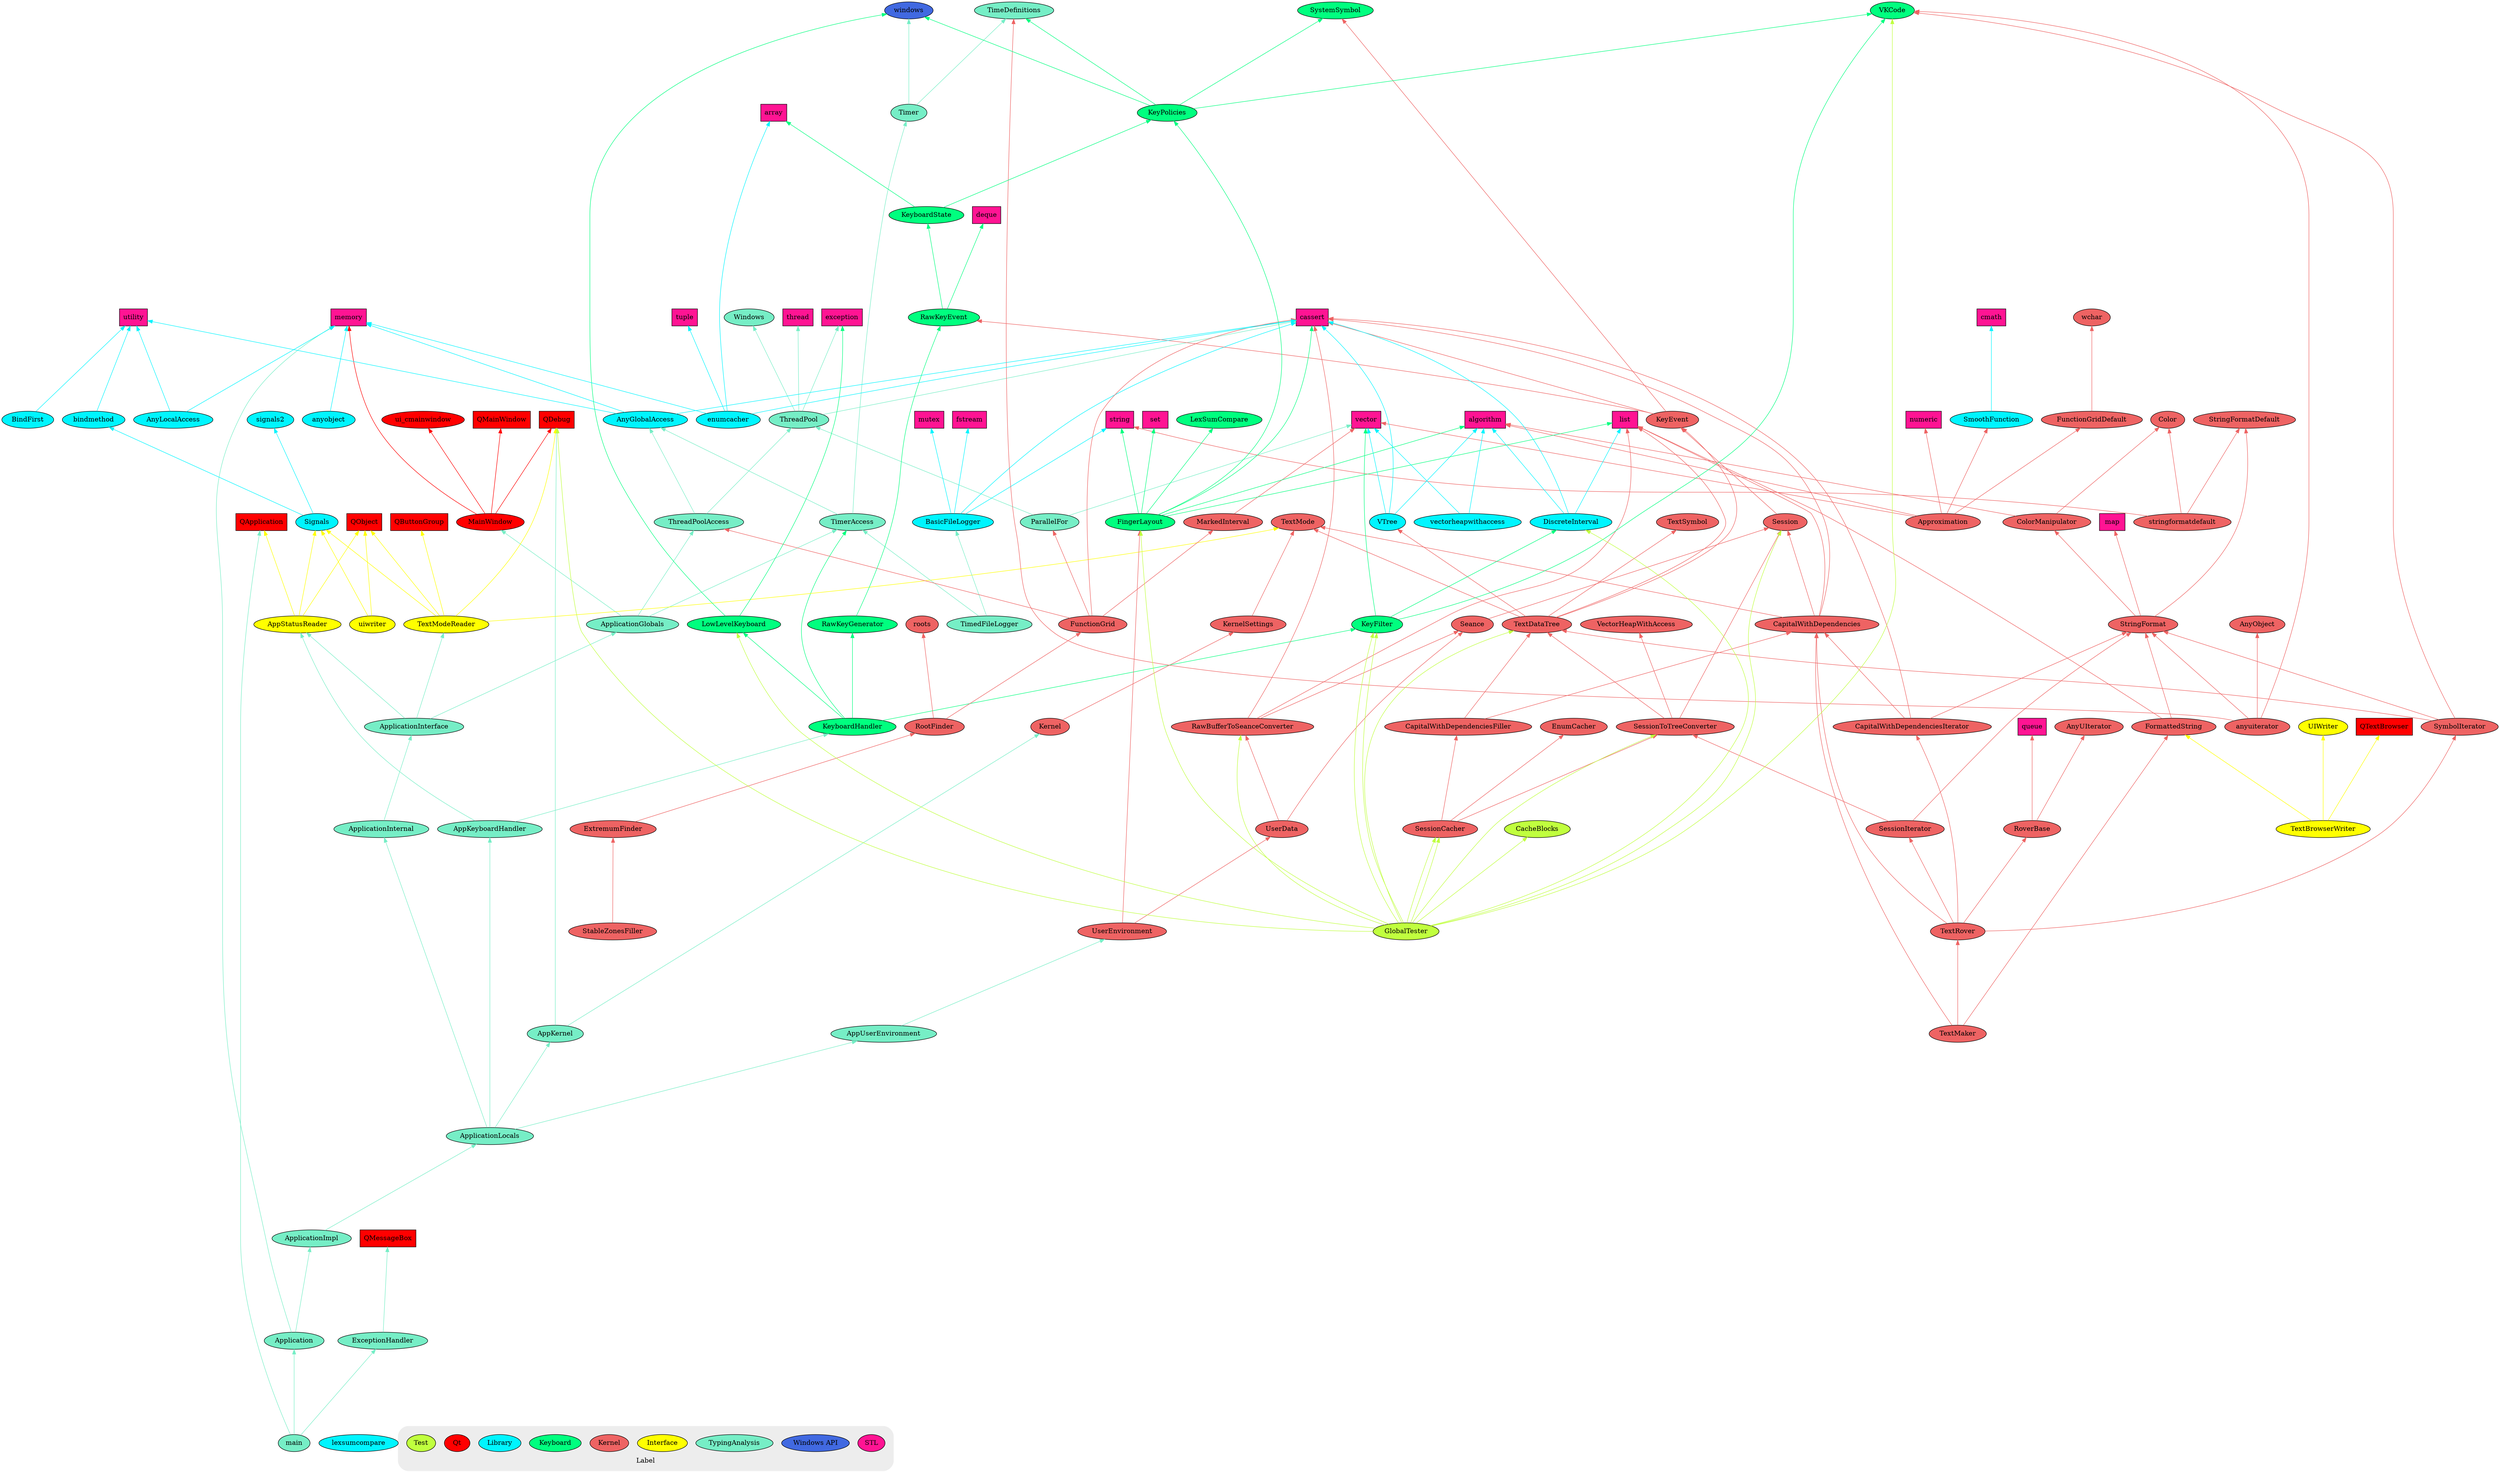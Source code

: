 digraph G {
	graph [rankdir=BT ranksep="2.5 equally"]
	AppKernel [fillcolor=aquamarine2 shape=ellipse style=filled]
	QDebug [fillcolor=red shape=polygon style=filled]
	AppKernel -> QDebug [color=aquamarine2]
	AppKernel [fillcolor=aquamarine2 shape=ellipse style=filled]
	AppKernel -> Kernel [color=aquamarine2]
	AppKeyboardHandler [fillcolor=aquamarine2 shape=ellipse style=filled]
	AppKeyboardHandler [fillcolor=aquamarine2 shape=ellipse style=filled]
	AppKeyboardHandler -> KeyboardHandler [color=aquamarine2]
	AppKeyboardHandler -> AppStatusReader [color=aquamarine2]
	Application [fillcolor=aquamarine2 shape=ellipse style=filled]
	Application -> ApplicationImpl [color=aquamarine2]
	Application [fillcolor=aquamarine2 shape=ellipse style=filled]
	memory [fillcolor=deeppink1 shape=polygon style=filled]
	Application -> memory [color=aquamarine2]
	ApplicationGlobals [fillcolor=aquamarine2 shape=ellipse style=filled]
	ApplicationGlobals [fillcolor=aquamarine2 shape=ellipse style=filled]
	ApplicationGlobals -> MainWindow [color=aquamarine2]
	ApplicationGlobals -> TimerAccess [color=aquamarine2]
	ApplicationGlobals -> ThreadPoolAccess [color=aquamarine2]
	ApplicationImpl [fillcolor=aquamarine2 shape=ellipse style=filled]
	ApplicationImpl [fillcolor=aquamarine2 shape=ellipse style=filled]
	ApplicationImpl -> ApplicationLocals [color=aquamarine2]
	ApplicationInterface [fillcolor=aquamarine2 shape=ellipse style=filled]
	ApplicationInterface [fillcolor=aquamarine2 shape=ellipse style=filled]
	ApplicationInterface -> ApplicationGlobals [color=aquamarine2]
	ApplicationInterface -> AppStatusReader [color=aquamarine2]
	ApplicationInterface -> TextModeReader [color=aquamarine2]
	ApplicationInternal [fillcolor=aquamarine2 shape=ellipse style=filled]
	ApplicationInternal [fillcolor=aquamarine2 shape=ellipse style=filled]
	ApplicationInternal -> ApplicationInterface [color=aquamarine2]
	ApplicationLocals [fillcolor=aquamarine2 shape=ellipse style=filled]
	ApplicationLocals [fillcolor=aquamarine2 shape=ellipse style=filled]
	ApplicationLocals -> ApplicationInternal [color=aquamarine2]
	ApplicationLocals -> AppKeyboardHandler [color=aquamarine2]
	ApplicationLocals -> AppUserEnvironment [color=aquamarine2]
	ApplicationLocals -> AppKernel [color=aquamarine2]
	AppUserEnvironment [fillcolor=aquamarine2 shape=ellipse style=filled]
	AppUserEnvironment [fillcolor=aquamarine2 shape=ellipse style=filled]
	AppUserEnvironment -> UserEnvironment [color=aquamarine2]
	ExceptionHandler [fillcolor=aquamarine2 shape=ellipse style=filled]
	ExceptionHandler [fillcolor=aquamarine2 shape=ellipse style=filled]
	QMessageBox [fillcolor=red shape=polygon style=filled]
	ExceptionHandler -> QMessageBox [color=aquamarine2]
	main [fillcolor=aquamarine2 shape=ellipse style=filled]
	QApplication [fillcolor=red shape=polygon style=filled]
	main -> QApplication [color=aquamarine2]
	main -> Application [color=aquamarine2]
	main -> ExceptionHandler [color=aquamarine2]
	ParallelFor [fillcolor=aquamarine2 shape=ellipse style=filled]
	ParallelFor [fillcolor=aquamarine2 shape=ellipse style=filled]
	vector [fillcolor=deeppink1 shape=polygon style=filled]
	ParallelFor -> vector [color=aquamarine2]
	ParallelFor -> ThreadPool [color=aquamarine2]
	ThreadPool [fillcolor=aquamarine2 shape=ellipse style=filled]
	exception [fillcolor=deeppink1 shape=polygon style=filled]
	ThreadPool -> exception [color=aquamarine2]
	cassert [fillcolor=deeppink1 shape=polygon style=filled]
	ThreadPool -> cassert [color=aquamarine2]
	thread [fillcolor=deeppink1 shape=polygon style=filled]
	ThreadPool -> thread [color=aquamarine2]
	ThreadPool [fillcolor=aquamarine2 shape=ellipse style=filled]
	Windows [fillcolor=aquamarine2 shape=ellipse style=filled]
	ThreadPool -> Windows [color=aquamarine2]
	ThreadPoolAccess [fillcolor=aquamarine2 shape=ellipse style=filled]
	ThreadPoolAccess [fillcolor=aquamarine2 shape=ellipse style=filled]
	ThreadPoolAccess -> ThreadPool [color=aquamarine2]
	ThreadPoolAccess -> AnyGlobalAccess [color=aquamarine2]
	TimeDefinitions [fillcolor=aquamarine2 shape=ellipse style=filled]
	TimedFileLogger [fillcolor=aquamarine2 shape=ellipse style=filled]
	TimedFileLogger -> TimerAccess [color=aquamarine2]
	TimedFileLogger [fillcolor=aquamarine2 shape=ellipse style=filled]
	TimedFileLogger -> BasicFileLogger [color=aquamarine2]
	Timer [fillcolor=aquamarine2 shape=ellipse style=filled]
	Timer [fillcolor=aquamarine2 shape=ellipse style=filled]
	windows [fillcolor=royalblue shape=ellipse style=filled]
	Timer -> windows [color=aquamarine2]
	Timer -> TimeDefinitions [color=aquamarine2]
	TimerAccess [fillcolor=aquamarine2 shape=ellipse style=filled]
	TimerAccess [fillcolor=aquamarine2 shape=ellipse style=filled]
	TimerAccess -> Timer [color=aquamarine2]
	TimerAccess -> AnyGlobalAccess [color=aquamarine2]
	subgraph "cluster_C:\Users\maksi\Desktop\Summer_2019\Practice\Typing-Analysis\Qt-project\TypingAnalysis" {
	}
	AppStatusReader [fillcolor=yellow shape=ellipse style=filled]
	QApplication [fillcolor=red shape=polygon style=filled]
	AppStatusReader -> QApplication [color=yellow]
	AppStatusReader [fillcolor=yellow shape=ellipse style=filled]
	QObject [fillcolor=red shape=polygon style=filled]
	AppStatusReader -> QObject [color=yellow]
	AppStatusReader -> Signals [color=yellow]
	TextBrowserWriter [fillcolor=yellow shape=ellipse style=filled]
	TextBrowserWriter -> FormattedString [color=yellow]
	TextBrowserWriter [fillcolor=yellow shape=ellipse style=filled]
	QTextBrowser [fillcolor=red shape=polygon style=filled]
	TextBrowserWriter -> QTextBrowser [color=yellow]
	UIWriter [fillcolor=yellow shape=ellipse style=filled]
	TextBrowserWriter -> UIWriter [color=yellow]
	TextModeReader [fillcolor=yellow shape=ellipse style=filled]
	QButtonGroup [fillcolor=red shape=polygon style=filled]
	TextModeReader -> QButtonGroup [color=yellow]
	TextModeReader -> TextMode [color=yellow]
	QDebug [fillcolor=red shape=polygon style=filled]
	TextModeReader -> QDebug [color=yellow]
	TextModeReader [fillcolor=yellow shape=ellipse style=filled]
	QObject [fillcolor=red shape=polygon style=filled]
	TextModeReader -> QObject [color=yellow]
	TextModeReader -> Signals [color=yellow]
	uiwriter [fillcolor=yellow shape=ellipse style=filled]
	QObject [fillcolor=red shape=polygon style=filled]
	uiwriter -> QObject [color=yellow]
	uiwriter -> Signals [color=yellow]
	subgraph "cluster_C:\Users\maksi\Desktop\Summer_2019\Practice\Typing-Analysis\Qt-project\TypingAnalysis\Interface" {
	}
	anyuiterator [fillcolor=indianred2 shape=ellipse style=filled]
	AnyObject [fillcolor=indianred2 shape=ellipse style=filled]
	anyuiterator -> AnyObject [color=indianred2]
	anyuiterator -> TimeDefinitions [color=indianred2]
	anyuiterator -> VKCode [color=indianred2]
	anyuiterator -> StringFormat [color=indianred2]
	Approximation [fillcolor=indianred2 shape=ellipse style=filled]
	Approximation [fillcolor=indianred2 shape=ellipse style=filled]
	vector [fillcolor=deeppink1 shape=polygon style=filled]
	Approximation -> vector [color=indianred2]
	numeric [fillcolor=deeppink1 shape=polygon style=filled]
	Approximation -> numeric [color=indianred2]
	algorithm [fillcolor=deeppink1 shape=polygon style=filled]
	Approximation -> algorithm [color=indianred2]
	Approximation -> FunctionGridDefault [color=indianred2]
	Approximation -> SmoothFunction [color=indianred2]
	CapitalWithDependencies [fillcolor=indianred2 shape=ellipse style=filled]
	cassert [fillcolor=deeppink1 shape=polygon style=filled]
	CapitalWithDependencies -> cassert [color=indianred2]
	CapitalWithDependencies [fillcolor=indianred2 shape=ellipse style=filled]
	CapitalWithDependencies -> Session [color=indianred2]
	CapitalWithDependencies -> TextMode [color=indianred2]
	list [fillcolor=deeppink1 shape=polygon style=filled]
	CapitalWithDependencies -> list [color=indianred2]
	CapitalWithDependenciesFiller [fillcolor=indianred2 shape=ellipse style=filled]
	CapitalWithDependenciesFiller [fillcolor=indianred2 shape=ellipse style=filled]
	CapitalWithDependenciesFiller -> CapitalWithDependencies [color=indianred2]
	CapitalWithDependenciesFiller -> TextDataTree [color=indianred2]
	CapitalWithDependenciesIterator [fillcolor=indianred2 shape=ellipse style=filled]
	cassert [fillcolor=deeppink1 shape=polygon style=filled]
	CapitalWithDependenciesIterator -> cassert [color=indianred2]
	CapitalWithDependenciesIterator [fillcolor=indianred2 shape=ellipse style=filled]
	CapitalWithDependenciesIterator -> CapitalWithDependencies [color=indianred2]
	CapitalWithDependenciesIterator -> StringFormat [color=indianred2]
	Color [fillcolor=indianred2 shape=ellipse style=filled]
	Color [fillcolor=indianred2 shape=ellipse style=filled]
	ColorManipulator [fillcolor=indianred2 shape=ellipse style=filled]
	algorithm [fillcolor=deeppink1 shape=polygon style=filled]
	ColorManipulator -> algorithm [color=indianred2]
	ColorManipulator [fillcolor=indianred2 shape=ellipse style=filled]
	ColorManipulator -> Color [color=indianred2]
	ExtremumFinder [fillcolor=indianred2 shape=ellipse style=filled]
	ExtremumFinder -> RootFinder [color=indianred2]
	FormattedString [fillcolor=indianred2 shape=ellipse style=filled]
	FormattedString [fillcolor=indianred2 shape=ellipse style=filled]
	list [fillcolor=deeppink1 shape=polygon style=filled]
	FormattedString -> list [color=indianred2]
	FormattedString -> StringFormat [color=indianred2]
	FunctionGrid [fillcolor=indianred2 shape=ellipse style=filled]
	FunctionGrid [fillcolor=indianred2 shape=ellipse style=filled]
	cassert [fillcolor=deeppink1 shape=polygon style=filled]
	FunctionGrid -> cassert [color=indianred2]
	FunctionGrid -> ParallelFor [color=indianred2]
	FunctionGrid -> ThreadPoolAccess [color=indianred2]
	FunctionGrid -> MarkedInterval [color=indianred2]
	FunctionGridDefault [fillcolor=indianred2 shape=ellipse style=filled]
	wchar [fillcolor=indianred2 shape=ellipse style=filled]
	FunctionGridDefault -> wchar [color=indianred2]
	Kernel [fillcolor=indianred2 shape=ellipse style=filled]
	Kernel [fillcolor=indianred2 shape=ellipse style=filled]
	Kernel -> KernelSettings [color=indianred2]
	KernelSettings [fillcolor=indianred2 shape=ellipse style=filled]
	KernelSettings [fillcolor=indianred2 shape=ellipse style=filled]
	KernelSettings -> TextMode [color=indianred2]
	KeyEvent [fillcolor=indianred2 shape=ellipse style=filled]
	KeyEvent -> SystemSymbol [color=indianred2]
	cassert [fillcolor=deeppink1 shape=polygon style=filled]
	KeyEvent -> cassert [color=indianred2]
	KeyEvent [fillcolor=indianred2 shape=ellipse style=filled]
	KeyEvent -> RawKeyEvent [color=indianred2]
	MarkedInterval [fillcolor=indianred2 shape=ellipse style=filled]
	MarkedInterval [fillcolor=indianred2 shape=ellipse style=filled]
	vector [fillcolor=deeppink1 shape=polygon style=filled]
	MarkedInterval -> vector [color=indianred2]
	RawBufferToSeanceConverter [fillcolor=indianred2 shape=ellipse style=filled]
	cassert [fillcolor=deeppink1 shape=polygon style=filled]
	RawBufferToSeanceConverter -> cassert [color=indianred2]
	RawBufferToSeanceConverter [fillcolor=indianred2 shape=ellipse style=filled]
	list [fillcolor=deeppink1 shape=polygon style=filled]
	RawBufferToSeanceConverter -> list [color=indianred2]
	RawBufferToSeanceConverter -> Seance [color=indianred2]
	RootFinder [fillcolor=indianred2 shape=ellipse style=filled]
	roots [fillcolor=indianred2 shape=ellipse style=filled]
	RootFinder -> roots [color=indianred2]
	RootFinder -> FunctionGrid [color=indianred2]
	RoverBase [fillcolor=indianred2 shape=ellipse style=filled]
	RoverBase [fillcolor=indianred2 shape=ellipse style=filled]
	queue [fillcolor=deeppink1 shape=polygon style=filled]
	RoverBase -> queue [color=indianred2]
	AnyUIterator [fillcolor=indianred2 shape=ellipse style=filled]
	RoverBase -> AnyUIterator [color=indianred2]
	Seance [fillcolor=indianred2 shape=ellipse style=filled]
	Seance [fillcolor=indianred2 shape=ellipse style=filled]
	Seance -> Session [color=indianred2]
	Session [fillcolor=indianred2 shape=ellipse style=filled]
	Session [fillcolor=indianred2 shape=ellipse style=filled]
	Session -> KeyEvent [color=indianred2]
	SessionCacher [fillcolor=indianred2 shape=ellipse style=filled]
	SessionCacher [fillcolor=indianred2 shape=ellipse style=filled]
	EnumCacher [fillcolor=indianred2 shape=ellipse style=filled]
	SessionCacher -> EnumCacher [color=indianred2]
	SessionCacher -> CapitalWithDependenciesFiller [color=indianred2]
	SessionCacher -> SessionToTreeConverter [color=indianred2]
	SessionIterator [fillcolor=indianred2 shape=ellipse style=filled]
	SessionIterator [fillcolor=indianred2 shape=ellipse style=filled]
	SessionIterator -> StringFormat [color=indianred2]
	SessionIterator -> SessionToTreeConverter [color=indianred2]
	SessionToTreeConverter [fillcolor=indianred2 shape=ellipse style=filled]
	SessionToTreeConverter -> TextDataTree [color=indianred2]
	SessionToTreeConverter [fillcolor=indianred2 shape=ellipse style=filled]
	VectorHeapWithAccess [fillcolor=indianred2 shape=ellipse style=filled]
	SessionToTreeConverter -> VectorHeapWithAccess [color=indianred2]
	SessionToTreeConverter -> Session [color=indianred2]
	StableZonesFiller [fillcolor=indianred2 shape=ellipse style=filled]
	StableZonesFiller -> ExtremumFinder [color=indianred2]
	StringFormat [fillcolor=indianred2 shape=ellipse style=filled]
	StringFormat -> ColorManipulator [color=indianred2]
	StringFormat [fillcolor=indianred2 shape=ellipse style=filled]
	StringFormatDefault [fillcolor=indianred2 shape=ellipse style=filled]
	StringFormat -> StringFormatDefault [color=indianred2]
	map [fillcolor=deeppink1 shape=polygon style=filled]
	StringFormat -> map [color=indianred2]
	stringformatdefault [fillcolor=indianred2 shape=ellipse style=filled]
	StringFormatDefault [fillcolor=indianred2 shape=ellipse style=filled]
	stringformatdefault -> StringFormatDefault [color=indianred2]
	stringformatdefault [fillcolor=indianred2 shape=ellipse style=filled]
	stringformatdefault -> Color [color=indianred2]
	string [fillcolor=deeppink1 shape=polygon style=filled]
	stringformatdefault -> string [color=indianred2]
	SymbolIterator [fillcolor=indianred2 shape=ellipse style=filled]
	SymbolIterator [fillcolor=indianred2 shape=ellipse style=filled]
	SymbolIterator -> TextDataTree [color=indianred2]
	SymbolIterator -> StringFormat [color=indianred2]
	SymbolIterator -> VKCode [color=indianred2]
	TextDataTree [fillcolor=indianred2 shape=ellipse style=filled]
	TextDataTree -> TextSymbol [color=indianred2]
	TextDataTree [fillcolor=indianred2 shape=ellipse style=filled]
	TextDataTree -> VTree [color=indianred2]
	TextDataTree -> TextMode [color=indianred2]
	TextDataTree -> KeyEvent [color=indianred2]
	list [fillcolor=deeppink1 shape=polygon style=filled]
	TextDataTree -> list [color=indianred2]
	TextMaker [fillcolor=indianred2 shape=ellipse style=filled]
	TextMaker -> TextRover [color=indianred2]
	TextMaker [fillcolor=indianred2 shape=ellipse style=filled]
	TextMaker -> FormattedString [color=indianred2]
	TextMaker -> CapitalWithDependencies [color=indianred2]
	TextMode [fillcolor=indianred2 shape=ellipse style=filled]
	TextMode [fillcolor=indianred2 shape=ellipse style=filled]
	TextRover [fillcolor=indianred2 shape=ellipse style=filled]
	TextRover -> SessionIterator [color=indianred2]
	TextRover -> CapitalWithDependenciesIterator [color=indianred2]
	TextRover [fillcolor=indianred2 shape=ellipse style=filled]
	TextRover -> RoverBase [color=indianred2]
	TextRover -> CapitalWithDependencies [color=indianred2]
	TextRover -> SymbolIterator [color=indianred2]
	TextSymbol [fillcolor=indianred2 shape=ellipse style=filled]
	UserData [fillcolor=indianred2 shape=ellipse style=filled]
	UserData -> RawBufferToSeanceConverter [color=indianred2]
	UserData [fillcolor=indianred2 shape=ellipse style=filled]
	UserData -> Seance [color=indianred2]
	UserEnvironment [fillcolor=indianred2 shape=ellipse style=filled]
	UserEnvironment [fillcolor=indianred2 shape=ellipse style=filled]
	UserEnvironment -> UserData [color=indianred2]
	UserEnvironment -> FingerLayout [color=indianred2]
	subgraph "cluster_C:\Users\maksi\Desktop\Summer_2019\Practice\Typing-Analysis\Qt-project\TypingAnalysis\Kernel" {
	}
	FingerLayout [fillcolor=springgreen shape=ellipse style=filled]
	cassert [fillcolor=deeppink1 shape=polygon style=filled]
	FingerLayout -> cassert [color=springgreen]
	algorithm [fillcolor=deeppink1 shape=polygon style=filled]
	FingerLayout -> algorithm [color=springgreen]
	FingerLayout [fillcolor=springgreen shape=ellipse style=filled]
	string [fillcolor=deeppink1 shape=polygon style=filled]
	FingerLayout -> string [color=springgreen]
	list [fillcolor=deeppink1 shape=polygon style=filled]
	FingerLayout -> list [color=springgreen]
	set [fillcolor=deeppink1 shape=polygon style=filled]
	FingerLayout -> set [color=springgreen]
	FingerLayout -> KeyPolicies [color=springgreen]
	LexSumCompare [fillcolor=springgreen shape=ellipse style=filled]
	FingerLayout -> LexSumCompare [color=springgreen]
	KeyboardHandler [fillcolor=springgreen shape=ellipse style=filled]
	KeyboardHandler -> TimerAccess [color=springgreen]
	KeyboardHandler [fillcolor=springgreen shape=ellipse style=filled]
	KeyboardHandler -> KeyFilter [color=springgreen]
	KeyboardHandler -> RawKeyGenerator [color=springgreen]
	KeyboardHandler -> LowLevelKeyboard [color=springgreen]
	KeyboardState [fillcolor=springgreen shape=ellipse style=filled]
	KeyboardState [fillcolor=springgreen shape=ellipse style=filled]
	array [fillcolor=deeppink1 shape=polygon style=filled]
	KeyboardState -> array [color=springgreen]
	KeyboardState -> KeyPolicies [color=springgreen]
	KeyFilter [fillcolor=springgreen shape=ellipse style=filled]
	KeyFilter [fillcolor=springgreen shape=ellipse style=filled]
	KeyFilter -> DiscreteInterval [color=springgreen]
	KeyFilter -> VKCode [color=springgreen]
	vector [fillcolor=deeppink1 shape=polygon style=filled]
	KeyFilter -> vector [color=springgreen]
	KeyPolicies [fillcolor=springgreen shape=ellipse style=filled]
	KeyPolicies -> SystemSymbol [color=springgreen]
	KeyPolicies [fillcolor=springgreen shape=ellipse style=filled]
	windows [fillcolor=royalblue shape=ellipse style=filled]
	KeyPolicies -> windows [color=springgreen]
	KeyPolicies -> VKCode [color=springgreen]
	KeyPolicies -> TimeDefinitions [color=springgreen]
	LowLevelKeyboard [fillcolor=springgreen shape=ellipse style=filled]
	exception [fillcolor=deeppink1 shape=polygon style=filled]
	LowLevelKeyboard -> exception [color=springgreen]
	LowLevelKeyboard [fillcolor=springgreen shape=ellipse style=filled]
	windows [fillcolor=royalblue shape=ellipse style=filled]
	LowLevelKeyboard -> windows [color=springgreen]
	RawKeyEvent [fillcolor=springgreen shape=ellipse style=filled]
	RawKeyEvent [fillcolor=springgreen shape=ellipse style=filled]
	deque [fillcolor=deeppink1 shape=polygon style=filled]
	RawKeyEvent -> deque [color=springgreen]
	RawKeyEvent -> KeyboardState [color=springgreen]
	RawKeyGenerator [fillcolor=springgreen shape=ellipse style=filled]
	RawKeyGenerator [fillcolor=springgreen shape=ellipse style=filled]
	RawKeyGenerator -> RawKeyEvent [color=springgreen]
	SystemSymbol [fillcolor=springgreen shape=ellipse style=filled]
	VKCode [fillcolor=springgreen shape=ellipse style=filled]
	subgraph "cluster_C:\Users\maksi\Desktop\Summer_2019\Practice\Typing-Analysis\Qt-project\TypingAnalysis\Keyboard" {
	}
	AnyGlobalAccess [fillcolor=turquoise1 shape=ellipse style=filled]
	memory [fillcolor=deeppink1 shape=polygon style=filled]
	AnyGlobalAccess -> memory [color=turquoise1]
	utility [fillcolor=deeppink1 shape=polygon style=filled]
	AnyGlobalAccess -> utility [color=turquoise1]
	cassert [fillcolor=deeppink1 shape=polygon style=filled]
	AnyGlobalAccess -> cassert [color=turquoise1]
	AnyLocalAccess [fillcolor=turquoise1 shape=ellipse style=filled]
	memory [fillcolor=deeppink1 shape=polygon style=filled]
	AnyLocalAccess -> memory [color=turquoise1]
	utility [fillcolor=deeppink1 shape=polygon style=filled]
	AnyLocalAccess -> utility [color=turquoise1]
	anyobject [fillcolor=turquoise1 shape=ellipse style=filled]
	memory [fillcolor=deeppink1 shape=polygon style=filled]
	anyobject -> memory [color=turquoise1]
	BasicFileLogger [fillcolor=turquoise1 shape=ellipse style=filled]
	cassert [fillcolor=deeppink1 shape=polygon style=filled]
	BasicFileLogger -> cassert [color=turquoise1]
	BasicFileLogger [fillcolor=turquoise1 shape=ellipse style=filled]
	string [fillcolor=deeppink1 shape=polygon style=filled]
	BasicFileLogger -> string [color=turquoise1]
	mutex [fillcolor=deeppink1 shape=polygon style=filled]
	BasicFileLogger -> mutex [color=turquoise1]
	fstream [fillcolor=deeppink1 shape=polygon style=filled]
	BasicFileLogger -> fstream [color=turquoise1]
	BindFirst [fillcolor=turquoise1 shape=ellipse style=filled]
	utility [fillcolor=deeppink1 shape=polygon style=filled]
	BindFirst -> utility [color=turquoise1]
	bindmethod [fillcolor=turquoise1 shape=ellipse style=filled]
	utility [fillcolor=deeppink1 shape=polygon style=filled]
	bindmethod -> utility [color=turquoise1]
	DiscreteInterval [fillcolor=turquoise1 shape=ellipse style=filled]
	list [fillcolor=deeppink1 shape=polygon style=filled]
	DiscreteInterval -> list [color=turquoise1]
	algorithm [fillcolor=deeppink1 shape=polygon style=filled]
	DiscreteInterval -> algorithm [color=turquoise1]
	cassert [fillcolor=deeppink1 shape=polygon style=filled]
	DiscreteInterval -> cassert [color=turquoise1]
	enumcacher [fillcolor=turquoise1 shape=ellipse style=filled]
	tuple [fillcolor=deeppink1 shape=polygon style=filled]
	enumcacher -> tuple [color=turquoise1]
	array [fillcolor=deeppink1 shape=polygon style=filled]
	enumcacher -> array [color=turquoise1]
	memory [fillcolor=deeppink1 shape=polygon style=filled]
	enumcacher -> memory [color=turquoise1]
	cassert [fillcolor=deeppink1 shape=polygon style=filled]
	enumcacher -> cassert [color=turquoise1]
	lexsumcompare [fillcolor=turquoise1 shape=ellipse style=filled]
	Signals [fillcolor=turquoise1 shape=ellipse style=filled]
	signals2 [fillcolor=turquoise1 shape=ellipse style=filled]
	Signals -> signals2 [color=turquoise1]
	Signals -> bindmethod [color=turquoise1]
	SmoothFunction [fillcolor=turquoise1 shape=ellipse style=filled]
	cmath [fillcolor=deeppink1 shape=polygon style=filled]
	SmoothFunction -> cmath [color=turquoise1]
	vectorheapwithaccess [fillcolor=turquoise1 shape=ellipse style=filled]
	vector [fillcolor=deeppink1 shape=polygon style=filled]
	vectorheapwithaccess -> vector [color=turquoise1]
	algorithm [fillcolor=deeppink1 shape=polygon style=filled]
	vectorheapwithaccess -> algorithm [color=turquoise1]
	VTree [fillcolor=turquoise1 shape=ellipse style=filled]
	algorithm [fillcolor=deeppink1 shape=polygon style=filled]
	VTree -> algorithm [color=turquoise1]
	vector [fillcolor=deeppink1 shape=polygon style=filled]
	VTree -> vector [color=turquoise1]
	cassert [fillcolor=deeppink1 shape=polygon style=filled]
	VTree -> cassert [color=turquoise1]
	subgraph "cluster_C:\Users\maksi\Desktop\Summer_2019\Practice\Typing-Analysis\Qt-project\TypingAnalysis\Library" {
	}
	MainWindow [fillcolor=red shape=ellipse style=filled]
	ui_cmainwindow [fillcolor=red shape=ellipse style=filled]
	MainWindow -> ui_cmainwindow [color=red]
	QDebug [fillcolor=red shape=polygon style=filled]
	MainWindow -> QDebug [color=red]
	MainWindow [fillcolor=red shape=ellipse style=filled]
	QMainWindow [fillcolor=red shape=polygon style=filled]
	MainWindow -> QMainWindow [color=red]
	memory [fillcolor=deeppink1 shape=polygon style=filled]
	MainWindow -> memory [color=red]
	subgraph "cluster_C:\Users\maksi\Desktop\Summer_2019\Practice\Typing-Analysis\Qt-project\TypingAnalysis\Qt" {
	}
	GlobalTester [fillcolor=olivedrab1 shape=ellipse style=filled]
	GlobalTester -> DiscreteInterval [color=olivedrab1]
	GlobalTester -> KeyFilter [color=olivedrab1]
	GlobalTester -> KeyFilter [color=olivedrab1]
	GlobalTester -> LowLevelKeyboard [color=olivedrab1]
	CacheBlocks [fillcolor=olivedrab1 shape=ellipse style=filled]
	GlobalTester -> CacheBlocks [color=olivedrab1]
	GlobalTester -> Session [color=olivedrab1]
	GlobalTester -> TextDataTree [color=olivedrab1]
	GlobalTester -> SessionToTreeConverter [color=olivedrab1]
	GlobalTester -> SessionCacher [color=olivedrab1]
	GlobalTester -> RawBufferToSeanceConverter [color=olivedrab1]
	GlobalTester -> FingerLayout [color=olivedrab1]
	GlobalTester -> SessionCacher [color=olivedrab1]
	GlobalTester -> VKCode [color=olivedrab1]
	GlobalTester [fillcolor=olivedrab1 shape=ellipse style=filled]
	QDebug [fillcolor=red shape=polygon style=filled]
	GlobalTester -> QDebug [color=olivedrab1]
	subgraph "cluster_C:\Users\maksi\Desktop\Summer_2019\Practice\Typing-Analysis\Qt-project\TypingAnalysis\Test" {
	}
	subgraph cluster_label {
		graph [bgcolor=grey93 label=Label labelfontsize=18 pencolor=grey93 penwidth=20.0 style=rounded]
		label_STL [label=STL fillcolor=deeppink1 style=filled]
		"label_Windows API" [label="Windows API" fillcolor=royalblue style=filled]
		label_TypingAnalysis [label=TypingAnalysis fillcolor=aquamarine2 style=filled]
		label_Interface [label=Interface fillcolor=yellow style=filled]
		label_Kernel [label=Kernel fillcolor=indianred2 style=filled]
		label_Keyboard [label=Keyboard fillcolor=springgreen style=filled]
		label_Library [label=Library fillcolor=turquoise1 style=filled]
		label_Qt [label=Qt fillcolor=red style=filled]
		label_Test [label=Test fillcolor=olivedrab1 style=filled]
	}
}
